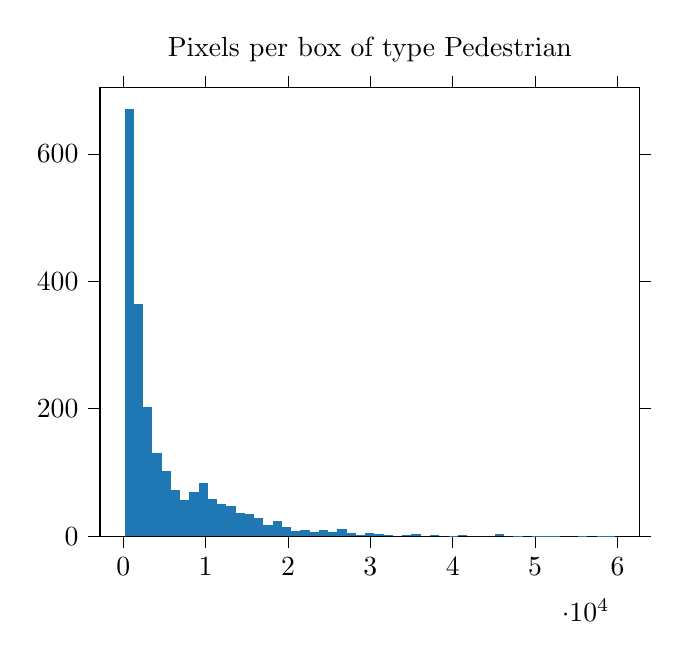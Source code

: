 % This file was created by tikzplotlib v0.8.5.
\begin{tikzpicture}

\definecolor{color0}{rgb}{0.122,0.467,0.706}

\begin{axis}[
tick align=outside,
tick pos=both,
title={Pixels per box of type Pedestrian},
x grid style={white!69.02!black},
xmin=-2821.221, xmax=62688.198,
xtick style={color=black},
y grid style={white!69.02!black},
ymin=0, ymax=703.5,
ytick style={color=black}
]
\draw[fill=color0,draw opacity=0] (axis cs:156.48,0) rectangle (axis cs:1280.141,670);
\draw[fill=color0,draw opacity=0] (axis cs:1280.141,0) rectangle (axis cs:2403.801,365);
\draw[fill=color0,draw opacity=0] (axis cs:2403.801,0) rectangle (axis cs:3527.462,203);
\draw[fill=color0,draw opacity=0] (axis cs:3527.462,0) rectangle (axis cs:4651.123,131);
\draw[fill=color0,draw opacity=0] (axis cs:4651.123,0) rectangle (axis cs:5774.784,103);
\draw[fill=color0,draw opacity=0] (axis cs:5774.784,0) rectangle (axis cs:6898.444,72);
\draw[fill=color0,draw opacity=0] (axis cs:6898.444,0) rectangle (axis cs:8022.105,57);
\draw[fill=color0,draw opacity=0] (axis cs:8022.105,0) rectangle (axis cs:9145.766,70);
\draw[fill=color0,draw opacity=0] (axis cs:9145.766,0) rectangle (axis cs:10269.426,83);
\draw[fill=color0,draw opacity=0] (axis cs:10269.426,0) rectangle (axis cs:11393.087,59);
\draw[fill=color0,draw opacity=0] (axis cs:11393.087,0) rectangle (axis cs:12516.748,51);
\draw[fill=color0,draw opacity=0] (axis cs:12516.748,0) rectangle (axis cs:13640.409,47);
\draw[fill=color0,draw opacity=0] (axis cs:13640.409,0) rectangle (axis cs:14764.069,37);
\draw[fill=color0,draw opacity=0] (axis cs:14764.069,0) rectangle (axis cs:15887.73,35);
\draw[fill=color0,draw opacity=0] (axis cs:15887.73,0) rectangle (axis cs:17011.391,29);
\draw[fill=color0,draw opacity=0] (axis cs:17011.391,0) rectangle (axis cs:18135.051,17);
\draw[fill=color0,draw opacity=0] (axis cs:18135.051,0) rectangle (axis cs:19258.712,24);
\draw[fill=color0,draw opacity=0] (axis cs:19258.712,0) rectangle (axis cs:20382.373,14);
\draw[fill=color0,draw opacity=0] (axis cs:20382.373,0) rectangle (axis cs:21506.033,8);
\draw[fill=color0,draw opacity=0] (axis cs:21506.033,0) rectangle (axis cs:22629.694,10);
\draw[fill=color0,draw opacity=0] (axis cs:22629.694,0) rectangle (axis cs:23753.355,7);
\draw[fill=color0,draw opacity=0] (axis cs:23753.355,0) rectangle (axis cs:24877.016,10);
\draw[fill=color0,draw opacity=0] (axis cs:24877.016,0) rectangle (axis cs:26000.676,6);
\draw[fill=color0,draw opacity=0] (axis cs:26000.676,0) rectangle (axis cs:27124.337,12);
\draw[fill=color0,draw opacity=0] (axis cs:27124.337,0) rectangle (axis cs:28247.998,5);
\draw[fill=color0,draw opacity=0] (axis cs:28247.998,0) rectangle (axis cs:29371.658,2);
\draw[fill=color0,draw opacity=0] (axis cs:29371.658,0) rectangle (axis cs:30495.319,5);
\draw[fill=color0,draw opacity=0] (axis cs:30495.319,0) rectangle (axis cs:31618.98,3);
\draw[fill=color0,draw opacity=0] (axis cs:31618.98,0) rectangle (axis cs:32742.641,2);
\draw[fill=color0,draw opacity=0] (axis cs:32742.641,0) rectangle (axis cs:33866.301,0);
\draw[fill=color0,draw opacity=0] (axis cs:33866.301,0) rectangle (axis cs:34989.962,2);
\draw[fill=color0,draw opacity=0] (axis cs:34989.962,0) rectangle (axis cs:36113.623,3);
\draw[fill=color0,draw opacity=0] (axis cs:36113.623,0) rectangle (axis cs:37237.283,0);
\draw[fill=color0,draw opacity=0] (axis cs:37237.283,0) rectangle (axis cs:38360.944,2);
\draw[fill=color0,draw opacity=0] (axis cs:38360.944,0) rectangle (axis cs:39484.605,0);
\draw[fill=color0,draw opacity=0] (axis cs:39484.605,0) rectangle (axis cs:40608.266,1);
\draw[fill=color0,draw opacity=0] (axis cs:40608.266,0) rectangle (axis cs:41731.926,2);
\draw[fill=color0,draw opacity=0] (axis cs:41731.926,0) rectangle (axis cs:42855.587,0);
\draw[fill=color0,draw opacity=0] (axis cs:42855.587,0) rectangle (axis cs:43979.248,0);
\draw[fill=color0,draw opacity=0] (axis cs:43979.248,0) rectangle (axis cs:45102.908,0);
\draw[fill=color0,draw opacity=0] (axis cs:45102.908,0) rectangle (axis cs:46226.569,3);
\draw[fill=color0,draw opacity=0] (axis cs:46226.569,0) rectangle (axis cs:47350.23,0);
\draw[fill=color0,draw opacity=0] (axis cs:47350.23,0) rectangle (axis cs:48473.891,1);
\draw[fill=color0,draw opacity=0] (axis cs:48473.891,0) rectangle (axis cs:49597.551,0);
\draw[fill=color0,draw opacity=0] (axis cs:49597.551,0) rectangle (axis cs:50721.212,1);
\draw[fill=color0,draw opacity=0] (axis cs:50721.212,0) rectangle (axis cs:51844.873,1);
\draw[fill=color0,draw opacity=0] (axis cs:51844.873,0) rectangle (axis cs:52968.533,1);
\draw[fill=color0,draw opacity=0] (axis cs:52968.533,0) rectangle (axis cs:54092.194,0);
\draw[fill=color0,draw opacity=0] (axis cs:54092.194,0) rectangle (axis cs:55215.855,0);
\draw[fill=color0,draw opacity=0] (axis cs:55215.855,0) rectangle (axis cs:56339.515,1);
\draw[fill=color0,draw opacity=0] (axis cs:56339.515,0) rectangle (axis cs:57463.176,0);
\draw[fill=color0,draw opacity=0] (axis cs:57463.176,0) rectangle (axis cs:58586.837,1);
\draw[fill=color0,draw opacity=0] (axis cs:58586.837,0) rectangle (axis cs:59710.498,1);
\end{axis}

\end{tikzpicture}
